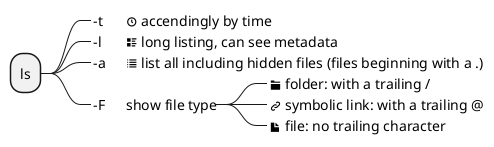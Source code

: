 @startmindmap

* ls
**_ -t \t <&clock> accendingly by time
**_ -l \t <&list-rich> long listing, can see metadata
**_ -a \t <&list> list all including hidden files (files beginning with a .)
**_ -F \t show file type
***_ <&folder> folder: with a trailing /
***_ <&link-intact> symbolic link: with a trailing @
***_ <&file> file: no trailing character

@endmindmap

